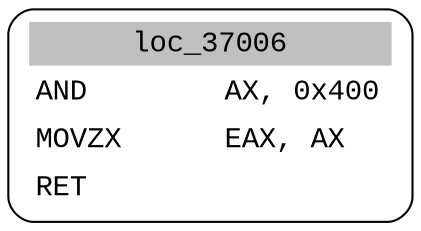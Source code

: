 digraph asm_graph {
1941 [
shape="Mrecord" fontname="Courier New"label =<<table border="0" cellborder="0" cellpadding="3"><tr><td align="center" colspan="2" bgcolor="grey">loc_37006</td></tr><tr><td align="left">AND        AX, 0x400</td></tr><tr><td align="left">MOVZX      EAX, AX</td></tr><tr><td align="left">RET        </td></tr></table>> ];
}